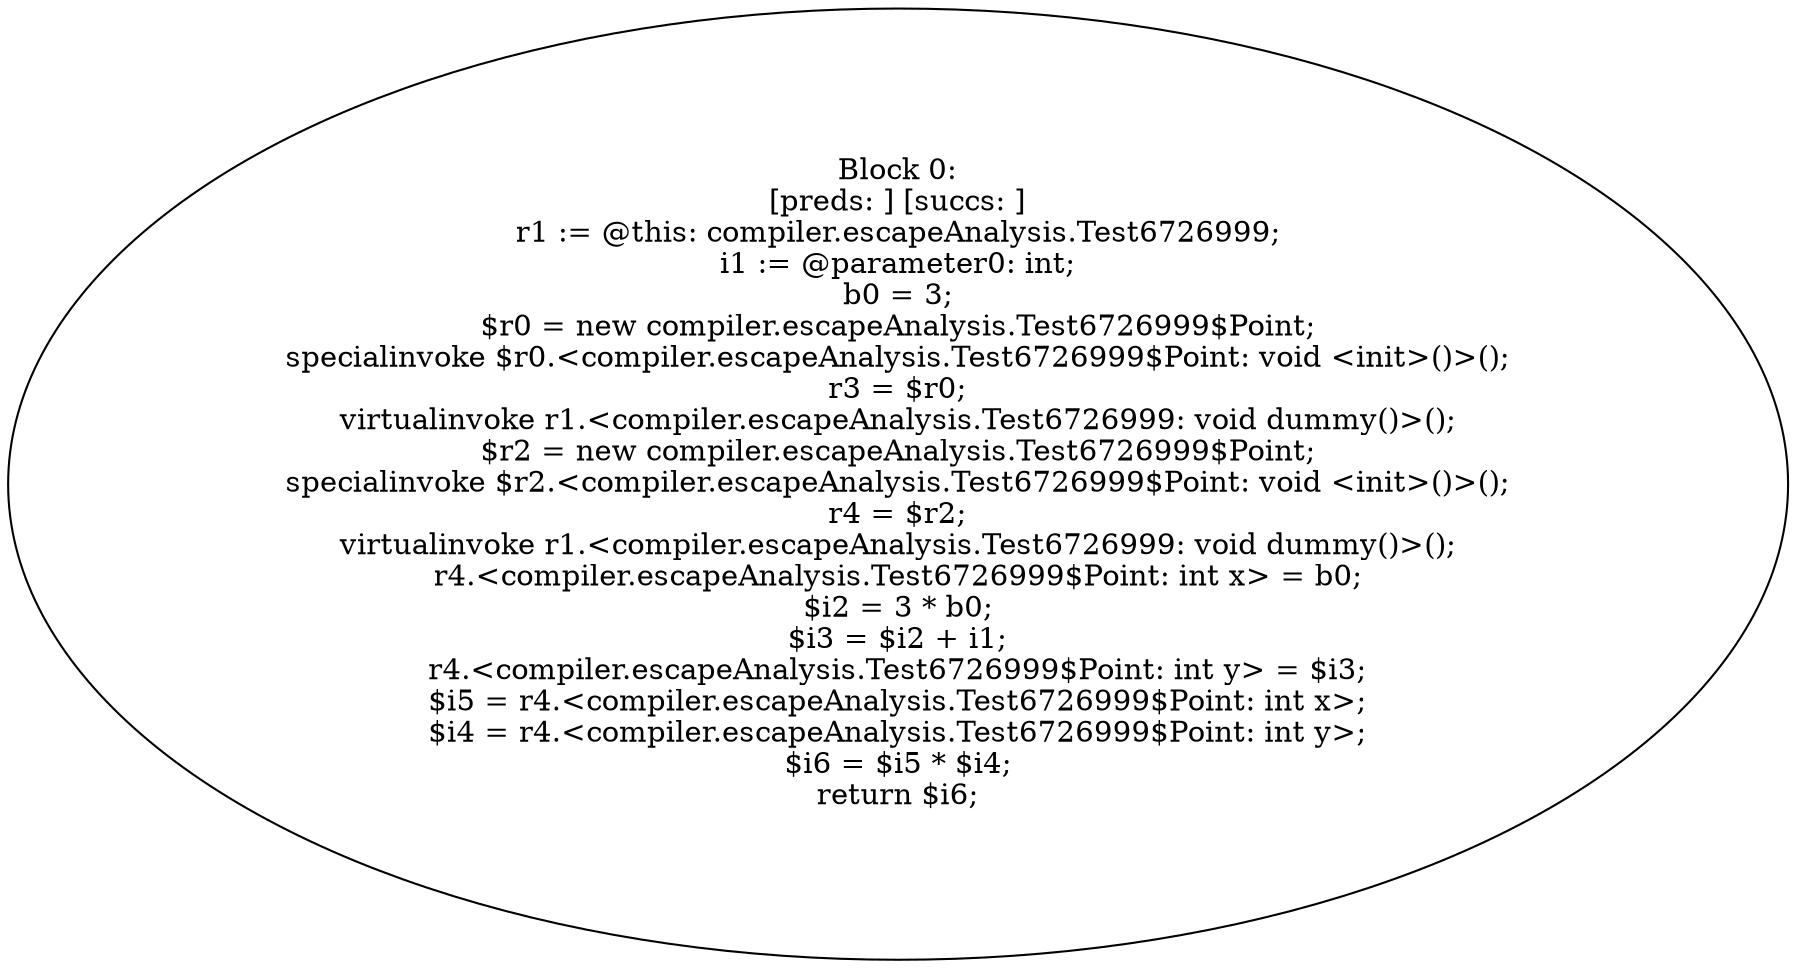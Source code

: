 digraph "unitGraph" {
    "Block 0:
[preds: ] [succs: ]
r1 := @this: compiler.escapeAnalysis.Test6726999;
i1 := @parameter0: int;
b0 = 3;
$r0 = new compiler.escapeAnalysis.Test6726999$Point;
specialinvoke $r0.<compiler.escapeAnalysis.Test6726999$Point: void <init>()>();
r3 = $r0;
virtualinvoke r1.<compiler.escapeAnalysis.Test6726999: void dummy()>();
$r2 = new compiler.escapeAnalysis.Test6726999$Point;
specialinvoke $r2.<compiler.escapeAnalysis.Test6726999$Point: void <init>()>();
r4 = $r2;
virtualinvoke r1.<compiler.escapeAnalysis.Test6726999: void dummy()>();
r4.<compiler.escapeAnalysis.Test6726999$Point: int x> = b0;
$i2 = 3 * b0;
$i3 = $i2 + i1;
r4.<compiler.escapeAnalysis.Test6726999$Point: int y> = $i3;
$i5 = r4.<compiler.escapeAnalysis.Test6726999$Point: int x>;
$i4 = r4.<compiler.escapeAnalysis.Test6726999$Point: int y>;
$i6 = $i5 * $i4;
return $i6;
"
}
